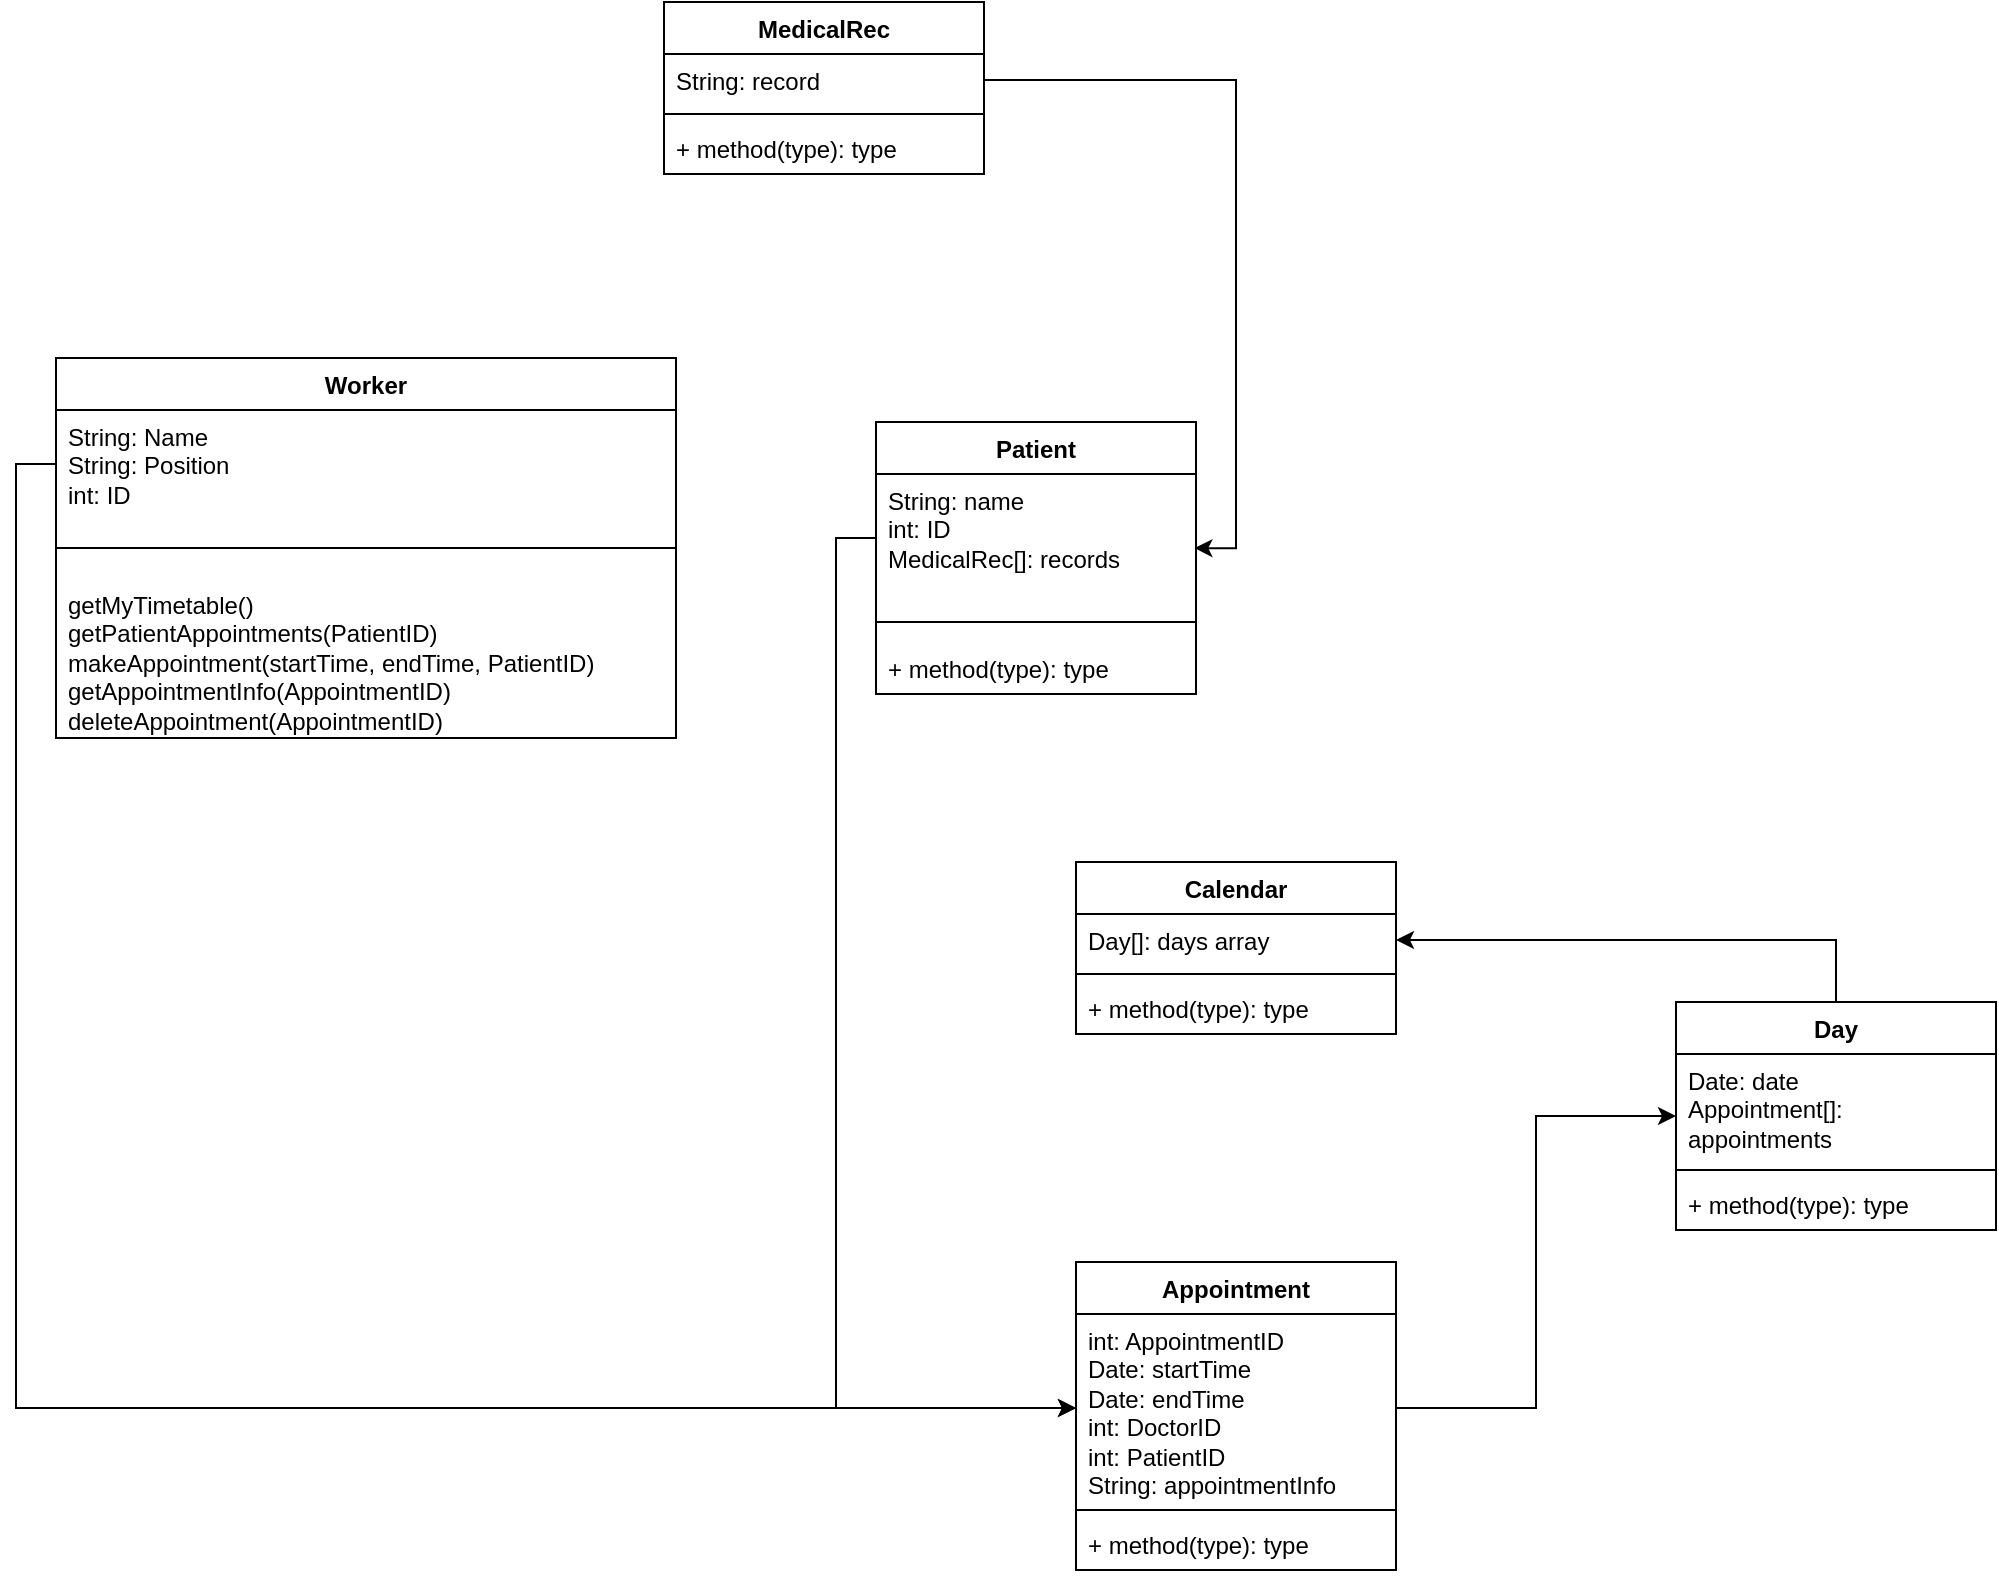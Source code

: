 <mxfile version="21.2.2" type="device">
  <diagram name="Page-1" id="K_iWb8aUsAI_8Ay-zTOz">
    <mxGraphModel dx="1363" dy="949" grid="1" gridSize="10" guides="1" tooltips="1" connect="1" arrows="1" fold="1" page="1" pageScale="1" pageWidth="827" pageHeight="1169" math="0" shadow="0">
      <root>
        <mxCell id="0" />
        <mxCell id="1" parent="0" />
        <mxCell id="if8mcSG5SydJKDiXIPjc-13" value="Worker" style="swimlane;fontStyle=1;align=center;verticalAlign=top;childLayout=stackLayout;horizontal=1;startSize=26;horizontalStack=0;resizeParent=1;resizeParentMax=0;resizeLast=0;collapsible=1;marginBottom=0;whiteSpace=wrap;html=1;" vertex="1" parent="1">
          <mxGeometry x="30" y="258" width="310" height="190" as="geometry" />
        </mxCell>
        <mxCell id="if8mcSG5SydJKDiXIPjc-14" value="String: Name&lt;br&gt;String: Position&lt;br&gt;int: ID" style="text;strokeColor=none;fillColor=none;align=left;verticalAlign=top;spacingLeft=4;spacingRight=4;overflow=hidden;rotatable=0;points=[[0,0.5],[1,0.5]];portConstraint=eastwest;whiteSpace=wrap;html=1;" vertex="1" parent="if8mcSG5SydJKDiXIPjc-13">
          <mxGeometry y="26" width="310" height="54" as="geometry" />
        </mxCell>
        <mxCell id="if8mcSG5SydJKDiXIPjc-15" value="" style="line;strokeWidth=1;fillColor=none;align=left;verticalAlign=middle;spacingTop=-1;spacingLeft=3;spacingRight=3;rotatable=0;labelPosition=right;points=[];portConstraint=eastwest;strokeColor=inherit;" vertex="1" parent="if8mcSG5SydJKDiXIPjc-13">
          <mxGeometry y="80" width="310" height="30" as="geometry" />
        </mxCell>
        <mxCell id="if8mcSG5SydJKDiXIPjc-16" value="getMyTimetable()&lt;br&gt;getPatientAppointments(PatientID)&lt;br&gt;makeAppointment(startTime, endTime, PatientID)&lt;br&gt;getAppointmentInfo(AppointmentID)&lt;br&gt;deleteAppointment(AppointmentID)" style="text;strokeColor=none;fillColor=none;align=left;verticalAlign=top;spacingLeft=4;spacingRight=4;overflow=hidden;rotatable=0;points=[[0,0.5],[1,0.5]];portConstraint=eastwest;whiteSpace=wrap;html=1;" vertex="1" parent="if8mcSG5SydJKDiXIPjc-13">
          <mxGeometry y="110" width="310" height="80" as="geometry" />
        </mxCell>
        <mxCell id="if8mcSG5SydJKDiXIPjc-17" value="Patient" style="swimlane;fontStyle=1;align=center;verticalAlign=top;childLayout=stackLayout;horizontal=1;startSize=26;horizontalStack=0;resizeParent=1;resizeParentMax=0;resizeLast=0;collapsible=1;marginBottom=0;whiteSpace=wrap;html=1;" vertex="1" parent="1">
          <mxGeometry x="440" y="290" width="160" height="136" as="geometry" />
        </mxCell>
        <mxCell id="if8mcSG5SydJKDiXIPjc-18" value="String: name&lt;br&gt;int: ID&lt;br&gt;MedicalRec[]: records" style="text;strokeColor=none;fillColor=none;align=left;verticalAlign=top;spacingLeft=4;spacingRight=4;overflow=hidden;rotatable=0;points=[[0,0.5],[1,0.5]];portConstraint=eastwest;whiteSpace=wrap;html=1;" vertex="1" parent="if8mcSG5SydJKDiXIPjc-17">
          <mxGeometry y="26" width="160" height="64" as="geometry" />
        </mxCell>
        <mxCell id="if8mcSG5SydJKDiXIPjc-19" value="" style="line;strokeWidth=1;fillColor=none;align=left;verticalAlign=middle;spacingTop=-1;spacingLeft=3;spacingRight=3;rotatable=0;labelPosition=right;points=[];portConstraint=eastwest;strokeColor=inherit;" vertex="1" parent="if8mcSG5SydJKDiXIPjc-17">
          <mxGeometry y="90" width="160" height="20" as="geometry" />
        </mxCell>
        <mxCell id="if8mcSG5SydJKDiXIPjc-20" value="+ method(type): type" style="text;strokeColor=none;fillColor=none;align=left;verticalAlign=top;spacingLeft=4;spacingRight=4;overflow=hidden;rotatable=0;points=[[0,0.5],[1,0.5]];portConstraint=eastwest;whiteSpace=wrap;html=1;" vertex="1" parent="if8mcSG5SydJKDiXIPjc-17">
          <mxGeometry y="110" width="160" height="26" as="geometry" />
        </mxCell>
        <mxCell id="if8mcSG5SydJKDiXIPjc-21" value="Calendar" style="swimlane;fontStyle=1;align=center;verticalAlign=top;childLayout=stackLayout;horizontal=1;startSize=26;horizontalStack=0;resizeParent=1;resizeParentMax=0;resizeLast=0;collapsible=1;marginBottom=0;whiteSpace=wrap;html=1;" vertex="1" parent="1">
          <mxGeometry x="540" y="510" width="160" height="86" as="geometry" />
        </mxCell>
        <mxCell id="if8mcSG5SydJKDiXIPjc-22" value="Day[]: days array" style="text;strokeColor=none;fillColor=none;align=left;verticalAlign=top;spacingLeft=4;spacingRight=4;overflow=hidden;rotatable=0;points=[[0,0.5],[1,0.5]];portConstraint=eastwest;whiteSpace=wrap;html=1;" vertex="1" parent="if8mcSG5SydJKDiXIPjc-21">
          <mxGeometry y="26" width="160" height="26" as="geometry" />
        </mxCell>
        <mxCell id="if8mcSG5SydJKDiXIPjc-23" value="" style="line;strokeWidth=1;fillColor=none;align=left;verticalAlign=middle;spacingTop=-1;spacingLeft=3;spacingRight=3;rotatable=0;labelPosition=right;points=[];portConstraint=eastwest;strokeColor=inherit;" vertex="1" parent="if8mcSG5SydJKDiXIPjc-21">
          <mxGeometry y="52" width="160" height="8" as="geometry" />
        </mxCell>
        <mxCell id="if8mcSG5SydJKDiXIPjc-24" value="+ method(type): type" style="text;strokeColor=none;fillColor=none;align=left;verticalAlign=top;spacingLeft=4;spacingRight=4;overflow=hidden;rotatable=0;points=[[0,0.5],[1,0.5]];portConstraint=eastwest;whiteSpace=wrap;html=1;" vertex="1" parent="if8mcSG5SydJKDiXIPjc-21">
          <mxGeometry y="60" width="160" height="26" as="geometry" />
        </mxCell>
        <mxCell id="if8mcSG5SydJKDiXIPjc-35" style="edgeStyle=orthogonalEdgeStyle;rounded=0;orthogonalLoop=1;jettySize=auto;html=1;exitX=0.5;exitY=0;exitDx=0;exitDy=0;entryX=1;entryY=0.5;entryDx=0;entryDy=0;elbow=vertical;" edge="1" parent="1" source="if8mcSG5SydJKDiXIPjc-25" target="if8mcSG5SydJKDiXIPjc-22">
          <mxGeometry relative="1" as="geometry" />
        </mxCell>
        <mxCell id="if8mcSG5SydJKDiXIPjc-25" value="Day" style="swimlane;fontStyle=1;align=center;verticalAlign=top;childLayout=stackLayout;horizontal=1;startSize=26;horizontalStack=0;resizeParent=1;resizeParentMax=0;resizeLast=0;collapsible=1;marginBottom=0;whiteSpace=wrap;html=1;" vertex="1" parent="1">
          <mxGeometry x="840" y="580" width="160" height="114" as="geometry" />
        </mxCell>
        <mxCell id="if8mcSG5SydJKDiXIPjc-26" value="Date: date&lt;br&gt;Appointment[]: appointments" style="text;strokeColor=none;fillColor=none;align=left;verticalAlign=top;spacingLeft=4;spacingRight=4;overflow=hidden;rotatable=0;points=[[0,0.5],[1,0.5]];portConstraint=eastwest;whiteSpace=wrap;html=1;" vertex="1" parent="if8mcSG5SydJKDiXIPjc-25">
          <mxGeometry y="26" width="160" height="54" as="geometry" />
        </mxCell>
        <mxCell id="if8mcSG5SydJKDiXIPjc-27" value="" style="line;strokeWidth=1;fillColor=none;align=left;verticalAlign=middle;spacingTop=-1;spacingLeft=3;spacingRight=3;rotatable=0;labelPosition=right;points=[];portConstraint=eastwest;strokeColor=inherit;" vertex="1" parent="if8mcSG5SydJKDiXIPjc-25">
          <mxGeometry y="80" width="160" height="8" as="geometry" />
        </mxCell>
        <mxCell id="if8mcSG5SydJKDiXIPjc-28" value="+ method(type): type" style="text;strokeColor=none;fillColor=none;align=left;verticalAlign=top;spacingLeft=4;spacingRight=4;overflow=hidden;rotatable=0;points=[[0,0.5],[1,0.5]];portConstraint=eastwest;whiteSpace=wrap;html=1;" vertex="1" parent="if8mcSG5SydJKDiXIPjc-25">
          <mxGeometry y="88" width="160" height="26" as="geometry" />
        </mxCell>
        <mxCell id="if8mcSG5SydJKDiXIPjc-29" value="Appointment" style="swimlane;fontStyle=1;align=center;verticalAlign=top;childLayout=stackLayout;horizontal=1;startSize=26;horizontalStack=0;resizeParent=1;resizeParentMax=0;resizeLast=0;collapsible=1;marginBottom=0;whiteSpace=wrap;html=1;" vertex="1" parent="1">
          <mxGeometry x="540" y="710" width="160" height="154" as="geometry" />
        </mxCell>
        <mxCell id="if8mcSG5SydJKDiXIPjc-30" value="int: AppointmentID&lt;br&gt;Date: startTime&lt;br&gt;Date: endTime&lt;br&gt;int: DoctorID&lt;br&gt;int: PatientID&lt;br&gt;String: appointmentInfo" style="text;strokeColor=none;fillColor=none;align=left;verticalAlign=top;spacingLeft=4;spacingRight=4;overflow=hidden;rotatable=0;points=[[0,0.5],[1,0.5]];portConstraint=eastwest;whiteSpace=wrap;html=1;" vertex="1" parent="if8mcSG5SydJKDiXIPjc-29">
          <mxGeometry y="26" width="160" height="94" as="geometry" />
        </mxCell>
        <mxCell id="if8mcSG5SydJKDiXIPjc-31" value="" style="line;strokeWidth=1;fillColor=none;align=left;verticalAlign=middle;spacingTop=-1;spacingLeft=3;spacingRight=3;rotatable=0;labelPosition=right;points=[];portConstraint=eastwest;strokeColor=inherit;" vertex="1" parent="if8mcSG5SydJKDiXIPjc-29">
          <mxGeometry y="120" width="160" height="8" as="geometry" />
        </mxCell>
        <mxCell id="if8mcSG5SydJKDiXIPjc-32" value="+ method(type): type" style="text;strokeColor=none;fillColor=none;align=left;verticalAlign=top;spacingLeft=4;spacingRight=4;overflow=hidden;rotatable=0;points=[[0,0.5],[1,0.5]];portConstraint=eastwest;whiteSpace=wrap;html=1;" vertex="1" parent="if8mcSG5SydJKDiXIPjc-29">
          <mxGeometry y="128" width="160" height="26" as="geometry" />
        </mxCell>
        <mxCell id="if8mcSG5SydJKDiXIPjc-33" style="edgeStyle=orthogonalEdgeStyle;rounded=0;orthogonalLoop=1;jettySize=auto;html=1;exitX=1;exitY=0.5;exitDx=0;exitDy=0;entryX=0;entryY=0.5;entryDx=0;entryDy=0;" edge="1" parent="1" source="if8mcSG5SydJKDiXIPjc-30" target="if8mcSG5SydJKDiXIPjc-25">
          <mxGeometry relative="1" as="geometry" />
        </mxCell>
        <mxCell id="if8mcSG5SydJKDiXIPjc-36" value="MedicalRec" style="swimlane;fontStyle=1;align=center;verticalAlign=top;childLayout=stackLayout;horizontal=1;startSize=26;horizontalStack=0;resizeParent=1;resizeParentMax=0;resizeLast=0;collapsible=1;marginBottom=0;whiteSpace=wrap;html=1;" vertex="1" parent="1">
          <mxGeometry x="334" y="80" width="160" height="86" as="geometry" />
        </mxCell>
        <mxCell id="if8mcSG5SydJKDiXIPjc-37" value="String: record" style="text;strokeColor=none;fillColor=none;align=left;verticalAlign=top;spacingLeft=4;spacingRight=4;overflow=hidden;rotatable=0;points=[[0,0.5],[1,0.5]];portConstraint=eastwest;whiteSpace=wrap;html=1;" vertex="1" parent="if8mcSG5SydJKDiXIPjc-36">
          <mxGeometry y="26" width="160" height="26" as="geometry" />
        </mxCell>
        <mxCell id="if8mcSG5SydJKDiXIPjc-38" value="" style="line;strokeWidth=1;fillColor=none;align=left;verticalAlign=middle;spacingTop=-1;spacingLeft=3;spacingRight=3;rotatable=0;labelPosition=right;points=[];portConstraint=eastwest;strokeColor=inherit;" vertex="1" parent="if8mcSG5SydJKDiXIPjc-36">
          <mxGeometry y="52" width="160" height="8" as="geometry" />
        </mxCell>
        <mxCell id="if8mcSG5SydJKDiXIPjc-39" value="+ method(type): type" style="text;strokeColor=none;fillColor=none;align=left;verticalAlign=top;spacingLeft=4;spacingRight=4;overflow=hidden;rotatable=0;points=[[0,0.5],[1,0.5]];portConstraint=eastwest;whiteSpace=wrap;html=1;" vertex="1" parent="if8mcSG5SydJKDiXIPjc-36">
          <mxGeometry y="60" width="160" height="26" as="geometry" />
        </mxCell>
        <mxCell id="if8mcSG5SydJKDiXIPjc-40" style="edgeStyle=orthogonalEdgeStyle;rounded=0;orthogonalLoop=1;jettySize=auto;html=1;exitX=1;exitY=0.5;exitDx=0;exitDy=0;entryX=0.995;entryY=0.579;entryDx=0;entryDy=0;entryPerimeter=0;elbow=vertical;" edge="1" parent="1" source="if8mcSG5SydJKDiXIPjc-37" target="if8mcSG5SydJKDiXIPjc-18">
          <mxGeometry relative="1" as="geometry" />
        </mxCell>
        <mxCell id="if8mcSG5SydJKDiXIPjc-42" style="edgeStyle=orthogonalEdgeStyle;rounded=0;orthogonalLoop=1;jettySize=auto;html=1;exitX=0;exitY=0.5;exitDx=0;exitDy=0;entryX=0;entryY=0.5;entryDx=0;entryDy=0;elbow=vertical;" edge="1" parent="1" source="if8mcSG5SydJKDiXIPjc-18" target="if8mcSG5SydJKDiXIPjc-30">
          <mxGeometry relative="1" as="geometry" />
        </mxCell>
        <mxCell id="if8mcSG5SydJKDiXIPjc-43" style="edgeStyle=orthogonalEdgeStyle;rounded=0;orthogonalLoop=1;jettySize=auto;html=1;exitX=0;exitY=0.5;exitDx=0;exitDy=0;entryX=0;entryY=0.5;entryDx=0;entryDy=0;elbow=vertical;" edge="1" parent="1" source="if8mcSG5SydJKDiXIPjc-14" target="if8mcSG5SydJKDiXIPjc-30">
          <mxGeometry relative="1" as="geometry" />
        </mxCell>
      </root>
    </mxGraphModel>
  </diagram>
</mxfile>
